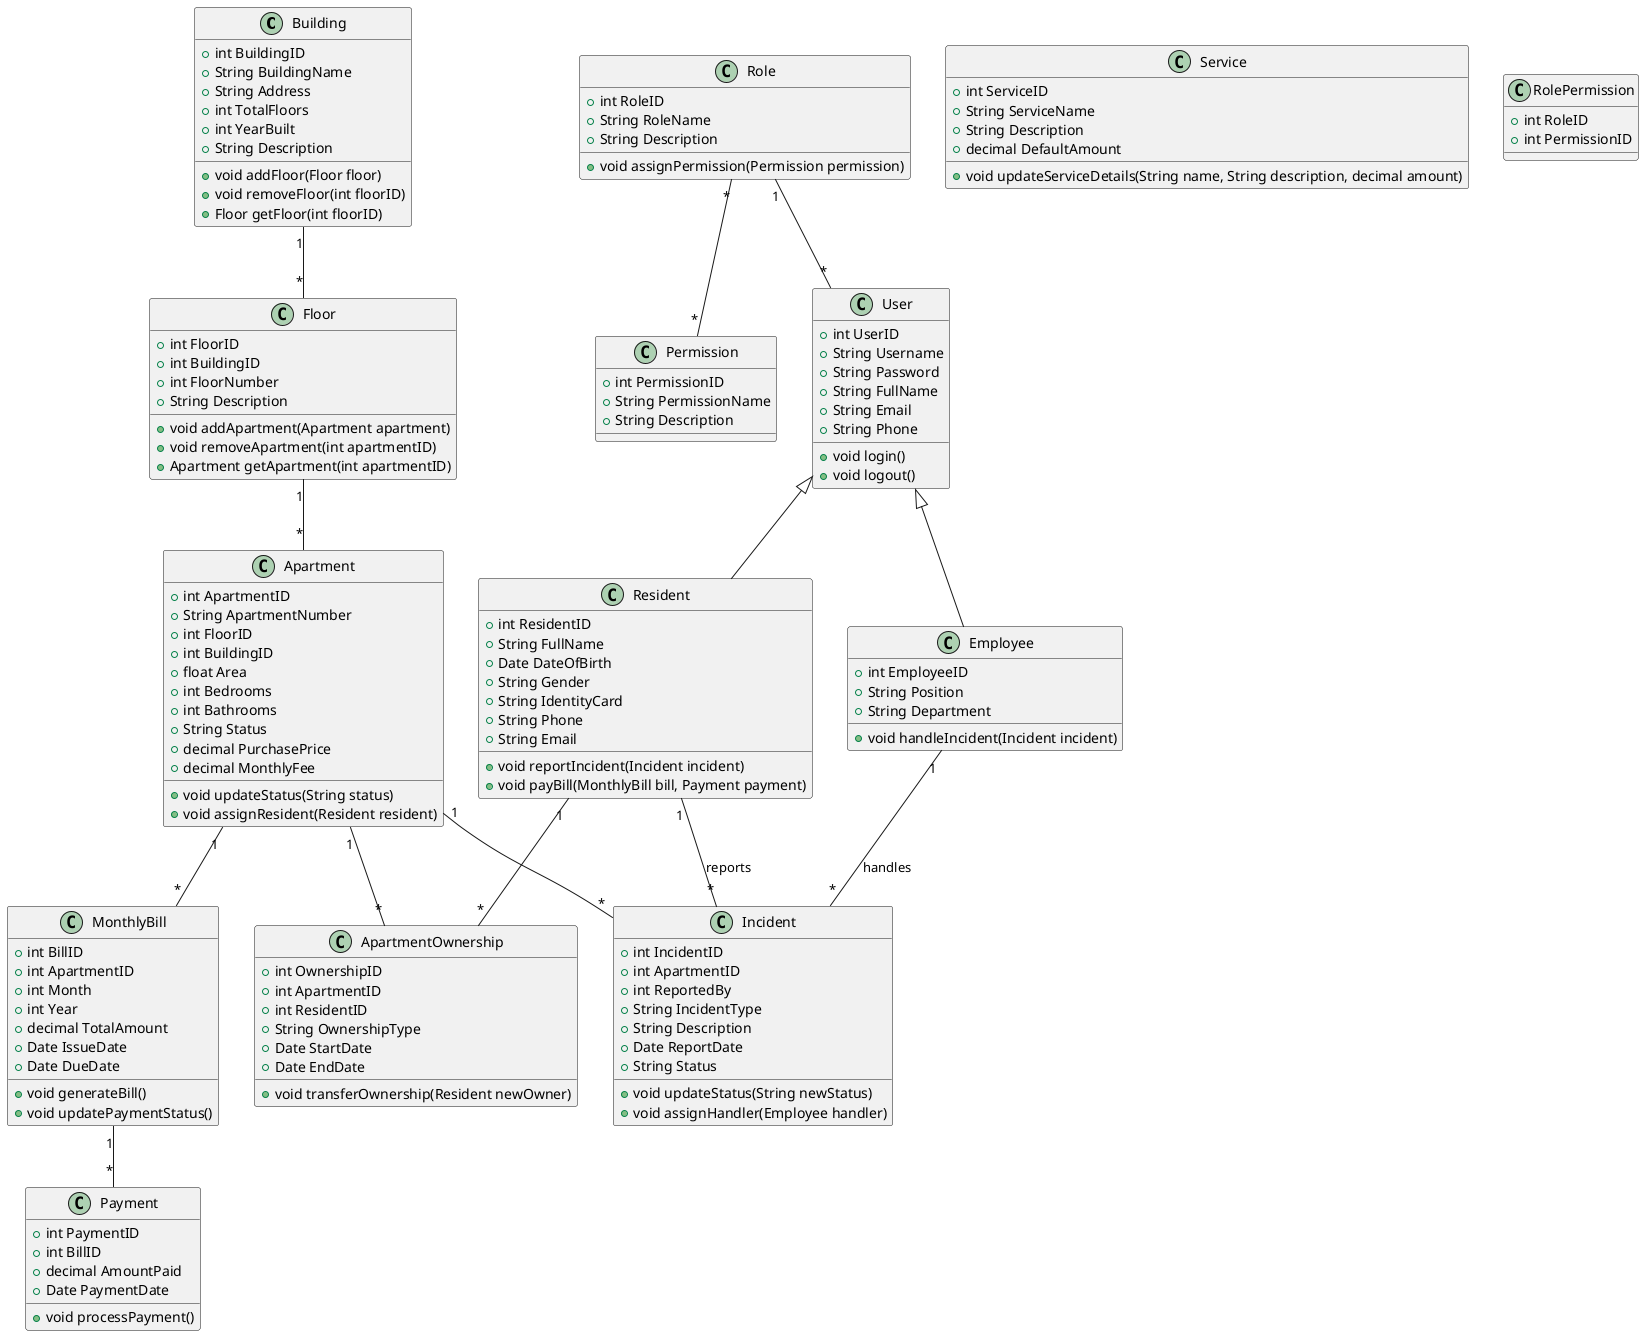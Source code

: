 @startuml

class Building {
    +int BuildingID
    +String BuildingName
    +String Address
    +int TotalFloors
    +int YearBuilt
    +String Description
    +void addFloor(Floor floor)
    +void removeFloor(int floorID)
    +Floor getFloor(int floorID)
}

class Floor {
    +int FloorID
    +int BuildingID
    +int FloorNumber
    +String Description
    +void addApartment(Apartment apartment)
    +void removeApartment(int apartmentID)
    +Apartment getApartment(int apartmentID)
}

class Apartment {
    +int ApartmentID
    +String ApartmentNumber
    +int FloorID
    +int BuildingID
    +float Area
    +int Bedrooms
    +int Bathrooms
    +String Status
    +decimal PurchasePrice
    +decimal MonthlyFee
    +void updateStatus(String status)
    +void assignResident(Resident resident)
}

class Resident {
    +int ResidentID
    +String FullName
    +Date DateOfBirth
    +String Gender
    +String IdentityCard
    +String Phone
    +String Email
    +void reportIncident(Incident incident)
    +void payBill(MonthlyBill bill, Payment payment)
}

class ApartmentOwnership {
    +int OwnershipID
    +int ApartmentID
    +int ResidentID
    +String OwnershipType
    +Date StartDate
    +Date EndDate
    +void transferOwnership(Resident newOwner)
}

class Service {
    +int ServiceID
    +String ServiceName
    +String Description
    +decimal DefaultAmount
    +void updateServiceDetails(String name, String description, decimal amount)
}

class MonthlyBill {
    +int BillID
    +int ApartmentID
    +int Month
    +int Year
    +decimal TotalAmount
    +Date IssueDate
    +Date DueDate
    +void generateBill()
    +void updatePaymentStatus()
}

class Payment {
    +int PaymentID
    +int BillID
    +decimal AmountPaid
    +Date PaymentDate
    +void processPayment()
}

class Incident {
    +int IncidentID
    +int ApartmentID
    +int ReportedBy
    +String IncidentType
    +String Description
    +Date ReportDate
    +String Status
    +void updateStatus(String newStatus)
    +void assignHandler(Employee handler)
}

class User {
    +int UserID
    +String Username
    +String Password
    +String FullName
    +String Email
    +String Phone
    +void login()
    +void logout()
}

class Employee {
    +int EmployeeID
    +String Position
    +String Department
    +void handleIncident(Incident incident)
}

class Role {
    +int RoleID
    +String RoleName
    +String Description
    +void assignPermission(Permission permission)
}

class Permission {
    +int PermissionID
    +String PermissionName
    +String Description
}

class RolePermission {
    +int RoleID
    +int PermissionID
}

User <|-- Resident
User <|-- Employee
Building "1" -- "*" Floor
Floor "1" -- "*" Apartment
Apartment "1" -- "*" ApartmentOwnership
Resident "1" -- "*" ApartmentOwnership
Apartment "1" -- "*" MonthlyBill
MonthlyBill "1" -- "*" Payment
Apartment "1" -- "*" Incident
Resident "1" -- "*" Incident : reports
Employee "1" -- "*" Incident : handles
Role "1" -- "*" User
Role "*" -- "*" Permission

@enduml